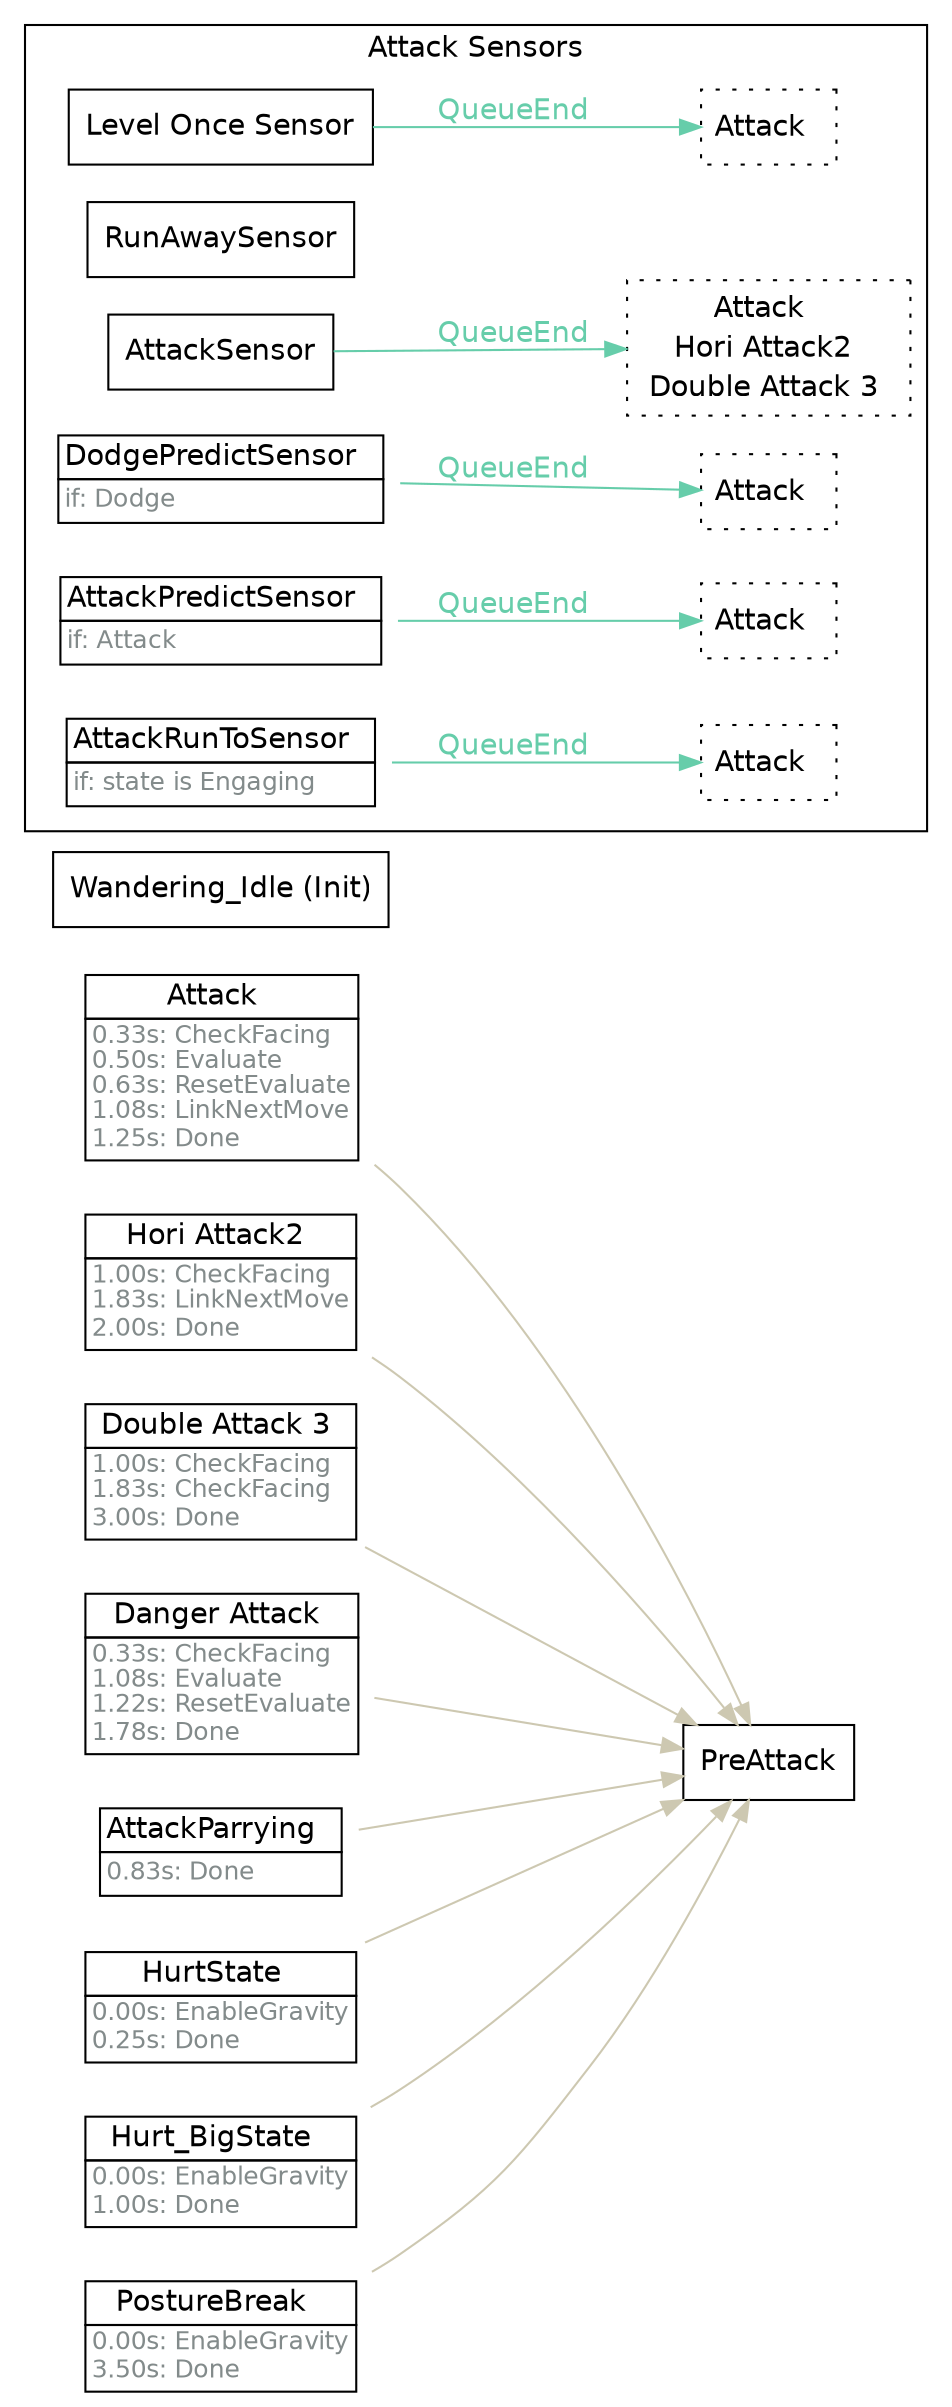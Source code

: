 strict digraph "Foo" {
	"rankdir"="LR";
	node ["shape"="box", "fontname"="Helvetica"];
	edge ["fontname"="Helvetica"];
	"Attack" ["shape"="plaintext", "label"=<<TABLE border="0" cellborder="1" cellspacing="0" cellpadding="2"><TR><TD >Attack  </TD></TR><TR><TD align="left" balign="left"><FONT point-size="12" color="azure4">0.33s: CheckFacing<br/>0.50s: Evaluate<br/>0.63s: ResetEvaluate<br/>1.08s: LinkNextMove<br/>1.25s: Done</FONT>  </TD></TR></TABLE>>]
	"Attack" -> "PreAttack"  ["color"="cornsilk3", "fontcolor"="cornsilk3"]
	" Hori Attack2" ["shape"="plaintext", "label"=<<TABLE border="0" cellborder="1" cellspacing="0" cellpadding="2"><TR><TD > Hori Attack2  </TD></TR><TR><TD align="left" balign="left"><FONT point-size="12" color="azure4">1.00s: CheckFacing<br/>1.83s: LinkNextMove<br/>2.00s: Done</FONT>  </TD></TR></TABLE>>]
	" Hori Attack2" -> "PreAttack"  ["color"="cornsilk3", "fontcolor"="cornsilk3"]
	" Double Attack 3" ["shape"="plaintext", "label"=<<TABLE border="0" cellborder="1" cellspacing="0" cellpadding="2"><TR><TD > Double Attack 3  </TD></TR><TR><TD align="left" balign="left"><FONT point-size="12" color="azure4">1.00s: CheckFacing<br/>1.83s: CheckFacing<br/>3.00s: Done</FONT>  </TD></TR></TABLE>>]
	" Double Attack 3" -> "PreAttack"  ["color"="cornsilk3", "fontcolor"="cornsilk3"]
	" Danger Attack" ["shape"="plaintext", "label"=<<TABLE border="0" cellborder="1" cellspacing="0" cellpadding="2"><TR><TD > Danger Attack  </TD></TR><TR><TD align="left" balign="left"><FONT point-size="12" color="azure4">0.33s: CheckFacing<br/>1.08s: Evaluate<br/>1.22s: ResetEvaluate<br/>1.78s: Done</FONT>  </TD></TR></TABLE>>]
	" Danger Attack" -> "PreAttack"  ["color"="cornsilk3", "fontcolor"="cornsilk3"]
	"AttackParrying" ["shape"="plaintext", "label"=<<TABLE border="0" cellborder="1" cellspacing="0" cellpadding="2"><TR><TD >AttackParrying  </TD></TR><TR><TD align="left" balign="left"><FONT point-size="12" color="azure4">0.83s: Done</FONT>  </TD></TR></TABLE>>]
	"AttackParrying" -> "PreAttack"  ["color"="cornsilk3", "fontcolor"="cornsilk3"]
	"HurtState" ["shape"="plaintext", "label"=<<TABLE border="0" cellborder="1" cellspacing="0" cellpadding="2"><TR><TD >HurtState  </TD></TR><TR><TD align="left" balign="left"><FONT point-size="12" color="azure4">0.00s: EnableGravity<br/>0.25s: Done</FONT>  </TD></TR></TABLE>>]
	"HurtState" -> "PreAttack"  ["color"="cornsilk3", "fontcolor"="cornsilk3"]
	"Hurt_BigState" ["shape"="plaintext", "label"=<<TABLE border="0" cellborder="1" cellspacing="0" cellpadding="2"><TR><TD >Hurt_BigState  </TD></TR><TR><TD align="left" balign="left"><FONT point-size="12" color="azure4">0.00s: EnableGravity<br/>1.00s: Done</FONT>  </TD></TR></TABLE>>]
	"Hurt_BigState" -> "PreAttack"  ["color"="cornsilk3", "fontcolor"="cornsilk3"]
	"PostureBreak" ["shape"="plaintext", "label"=<<TABLE border="0" cellborder="1" cellspacing="0" cellpadding="2"><TR><TD >PostureBreak  </TD></TR><TR><TD align="left" balign="left"><FONT point-size="12" color="azure4">0.00s: EnableGravity<br/>3.50s: Done</FONT>  </TD></TR></TABLE>>]
	"PostureBreak" -> "PreAttack"  ["color"="cornsilk3", "fontcolor"="cornsilk3"]
	"Wandering_Idle" ["label"="Wandering_Idle (Init)"]
	subgraph "cluster_attacksensors" {
		"rank"="sink";
		"label"="Attack Sensors";
		"fontname"="Helvetica";
		"Level Once Sensor" ["label"="Level Once Sensor"]
		"Level Once Sensor_linked" ["shape"="box", "style"="dotted", "label"=<<TABLE border="0" cellborder="0" cellspacing="0" cellpadding="2"><TR><TD>Attack  </TD></TR></TABLE>>, "margin"="0.05"]
		"Level Once Sensor" -> "Level Once Sensor_linked"  ["label"="QueueEnd", "color"="aquamarine3", "fontcolor"="aquamarine3"]
		"RunAwaySensor" ["label"="RunAwaySensor"]
		"AttackSensor" ["label"="AttackSensor"]
		"AttackSensor_linked" ["shape"="box", "style"="dotted", "label"=<<TABLE border="0" cellborder="0" cellspacing="0" cellpadding="2"><TR><TD>Attack  </TD></TR><TR><TD> Hori Attack2  </TD></TR><TR><TD> Double Attack 3  </TD></TR></TABLE>>, "margin"="0.05"]
		"AttackSensor" -> "AttackSensor_linked"  ["label"="QueueEnd", "color"="aquamarine3", "fontcolor"="aquamarine3"]
		"DodgePredictSensor" ["shape"="plaintext", "label"=<<TABLE border="0" cellborder="1" cellspacing="0" cellpadding="2"><TR><TD >DodgePredictSensor  </TD></TR><TR><TD align="left" balign="left"><FONT point-size="12" color="azure4">if: Dodge</FONT>  </TD></TR></TABLE>>]
		"DodgePredictSensor_linked" ["shape"="box", "style"="dotted", "label"=<<TABLE border="0" cellborder="0" cellspacing="0" cellpadding="2"><TR><TD>Attack  </TD></TR></TABLE>>, "margin"="0.05"]
		"DodgePredictSensor" -> "DodgePredictSensor_linked"  ["label"="QueueEnd", "color"="aquamarine3", "fontcolor"="aquamarine3"]
		"AttackPredictSensor" ["shape"="plaintext", "label"=<<TABLE border="0" cellborder="1" cellspacing="0" cellpadding="2"><TR><TD >AttackPredictSensor  </TD></TR><TR><TD align="left" balign="left"><FONT point-size="12" color="azure4">if: Attack</FONT>  </TD></TR></TABLE>>]
		"AttackPredictSensor_linked" ["shape"="box", "style"="dotted", "label"=<<TABLE border="0" cellborder="0" cellspacing="0" cellpadding="2"><TR><TD>Attack  </TD></TR></TABLE>>, "margin"="0.05"]
		"AttackPredictSensor" -> "AttackPredictSensor_linked"  ["label"="QueueEnd", "color"="aquamarine3", "fontcolor"="aquamarine3"]
		"AttackRunToSensor" ["shape"="plaintext", "label"=<<TABLE border="0" cellborder="1" cellspacing="0" cellpadding="2"><TR><TD >AttackRunToSensor  </TD></TR><TR><TD align="left" balign="left"><FONT point-size="12" color="azure4">if: state is Engaging</FONT>  </TD></TR></TABLE>>]
		"AttackRunToSensor_linked" ["shape"="box", "style"="dotted", "label"=<<TABLE border="0" cellborder="0" cellspacing="0" cellpadding="2"><TR><TD>Attack  </TD></TR></TABLE>>, "margin"="0.05"]
		"AttackRunToSensor" -> "AttackRunToSensor_linked"  ["label"="QueueEnd", "color"="aquamarine3", "fontcolor"="aquamarine3"]
	}
	
}
